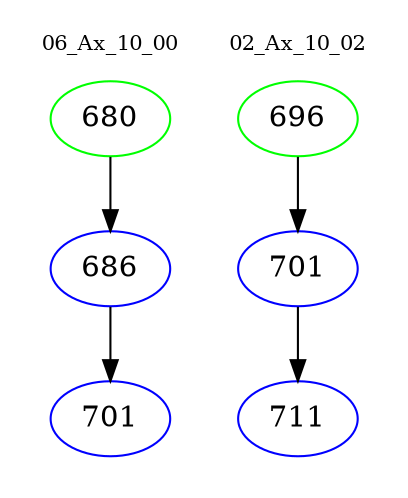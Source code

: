 digraph{
subgraph cluster_0 {
color = white
label = "06_Ax_10_00";
fontsize=10;
T0_680 [label="680", color="green"]
T0_680 -> T0_686 [color="black"]
T0_686 [label="686", color="blue"]
T0_686 -> T0_701 [color="black"]
T0_701 [label="701", color="blue"]
}
subgraph cluster_1 {
color = white
label = "02_Ax_10_02";
fontsize=10;
T1_696 [label="696", color="green"]
T1_696 -> T1_701 [color="black"]
T1_701 [label="701", color="blue"]
T1_701 -> T1_711 [color="black"]
T1_711 [label="711", color="blue"]
}
}

